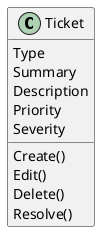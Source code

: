 @startuml
class Ticket {
  {field} Type
  {field} Summary
  {field} Description
  {field} Priority 
  {field} Severity 
  {method} Create()
  {method} Edit()
  {method} Delete()
  {method} Resolve()
}
@enduml